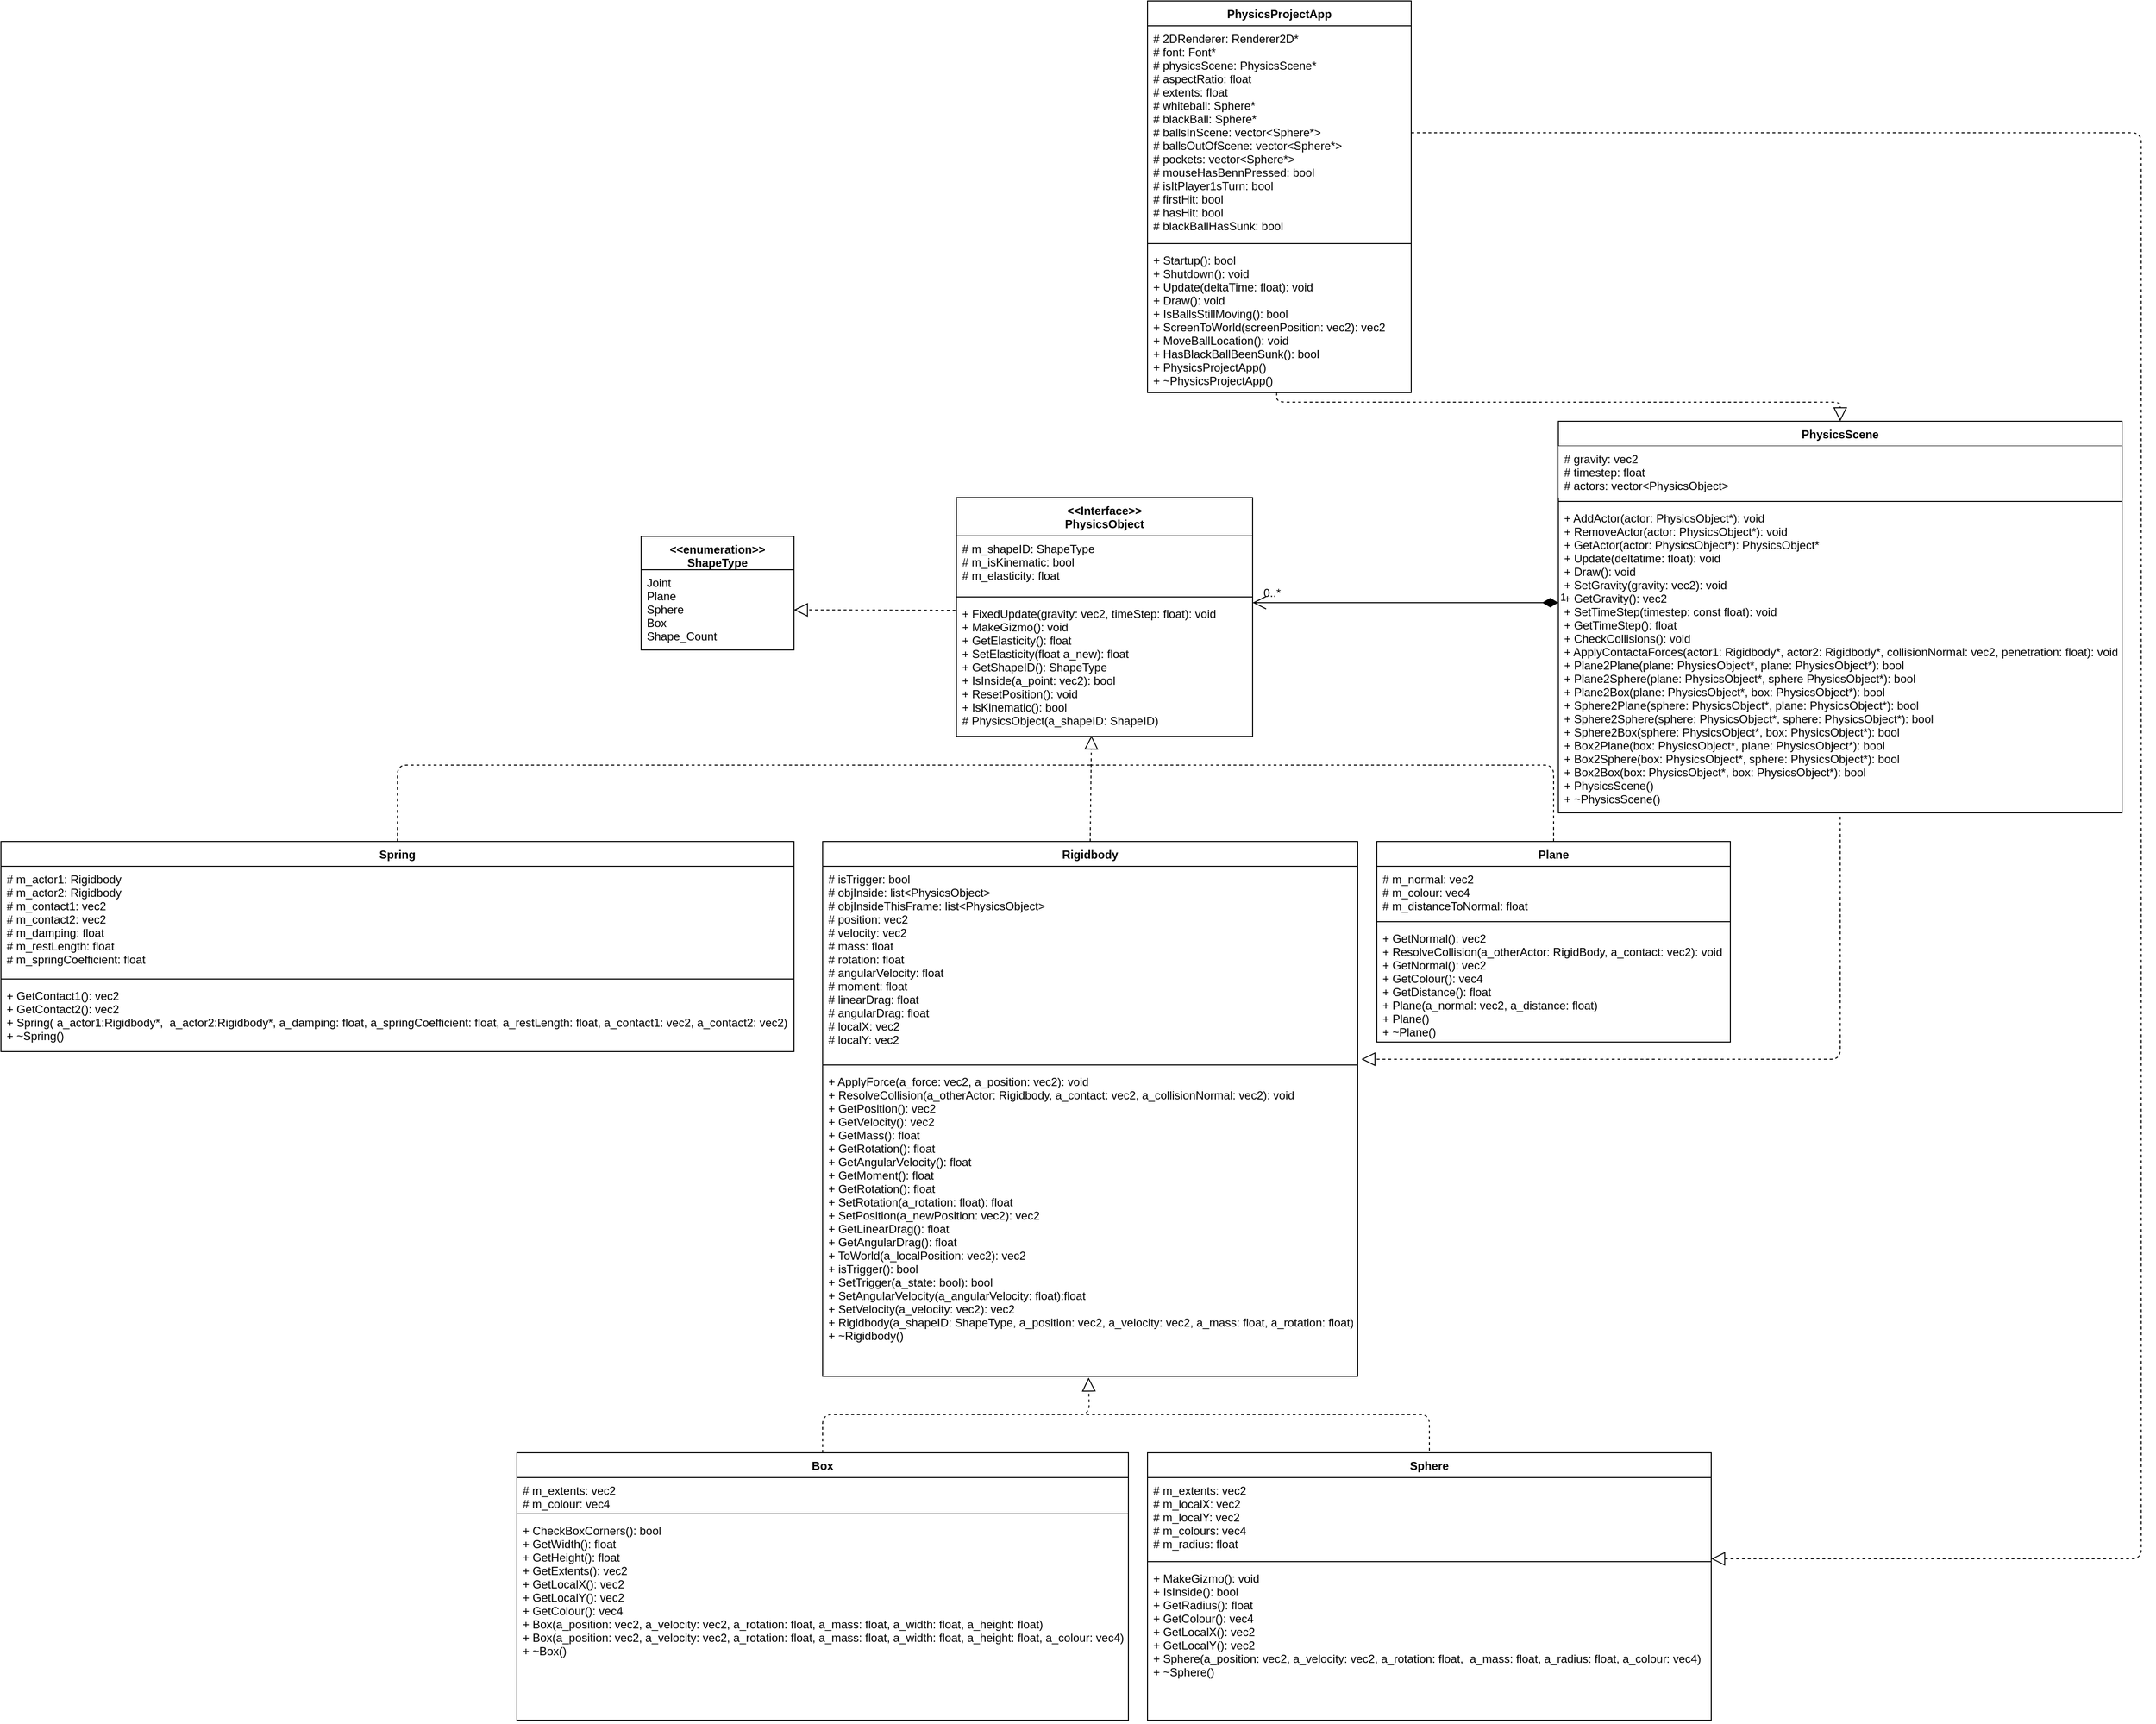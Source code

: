 <mxfile version="14.4.2" type="github">
  <diagram id="2biwBjbahT85dRKi6ixM" name="Page-1">
    <mxGraphModel dx="2012" dy="1831" grid="1" gridSize="10" guides="1" tooltips="1" connect="1" arrows="1" fold="1" page="1" pageScale="1" pageWidth="827" pageHeight="1169" math="0" shadow="0">
      <root>
        <mxCell id="0" />
        <mxCell id="1" parent="0" />
        <mxCell id="vZ9UbWL4CDNbCzjpSIzU-1" value="&lt;&lt;Interface&gt;&gt;&#xa;PhysicsObject" style="swimlane;fontStyle=1;align=center;verticalAlign=top;childLayout=stackLayout;horizontal=1;startSize=40;horizontalStack=0;resizeParent=1;resizeParentMax=0;resizeLast=0;collapsible=1;marginBottom=0;" parent="1" vertex="1">
          <mxGeometry x="360" y="40" width="310" height="250" as="geometry">
            <mxRectangle x="360" y="120" width="120" height="30" as="alternateBounds" />
          </mxGeometry>
        </mxCell>
        <mxCell id="vZ9UbWL4CDNbCzjpSIzU-2" value="# m_shapeID: ShapeType&#xa;# m_isKinematic: bool&#xa;# m_elasticity: float" style="text;strokeColor=none;fillColor=none;align=left;verticalAlign=top;spacingLeft=4;spacingRight=4;overflow=hidden;rotatable=0;points=[[0,0.5],[1,0.5]];portConstraint=eastwest;" parent="vZ9UbWL4CDNbCzjpSIzU-1" vertex="1">
          <mxGeometry y="40" width="310" height="60" as="geometry" />
        </mxCell>
        <mxCell id="vZ9UbWL4CDNbCzjpSIzU-3" value="" style="line;strokeWidth=1;fillColor=none;align=left;verticalAlign=middle;spacingTop=-1;spacingLeft=3;spacingRight=3;rotatable=0;labelPosition=right;points=[];portConstraint=eastwest;" parent="vZ9UbWL4CDNbCzjpSIzU-1" vertex="1">
          <mxGeometry y="100" width="310" height="8" as="geometry" />
        </mxCell>
        <mxCell id="vZ9UbWL4CDNbCzjpSIzU-4" value="+ FixedUpdate(gravity: vec2, timeStep: float): void&#xa;+ MakeGizmo(): void&#xa;+ GetElasticity(): float&#xa;+ SetElasticity(float a_new): float&#xa;+ GetShapeID(): ShapeType&#xa;+ IsInside(a_point: vec2): bool&#xa;+ ResetPosition(): void&#xa;+ IsKinematic(): bool&#xa;# PhysicsObject(a_shapeID: ShapeID)" style="text;strokeColor=none;fillColor=none;align=left;verticalAlign=top;spacingLeft=4;spacingRight=4;overflow=hidden;rotatable=0;points=[[0,0.5],[1,0.5]];portConstraint=eastwest;" parent="vZ9UbWL4CDNbCzjpSIzU-1" vertex="1">
          <mxGeometry y="108" width="310" height="142" as="geometry" />
        </mxCell>
        <mxCell id="jiQypm9qZ_a_5QQD7qSU-1" value="Plane" style="swimlane;fontStyle=1;align=center;verticalAlign=top;childLayout=stackLayout;horizontal=1;startSize=26;horizontalStack=0;resizeParent=1;resizeParentMax=0;resizeLast=0;collapsible=1;marginBottom=0;" parent="1" vertex="1">
          <mxGeometry x="800" y="400" width="370" height="210" as="geometry">
            <mxRectangle x="80" y="690" width="60" height="26" as="alternateBounds" />
          </mxGeometry>
        </mxCell>
        <mxCell id="jiQypm9qZ_a_5QQD7qSU-2" value="# m_normal: vec2&#xa;# m_colour: vec4&#xa;# m_distanceToNormal: float" style="text;strokeColor=none;fillColor=none;align=left;verticalAlign=top;spacingLeft=4;spacingRight=4;overflow=hidden;rotatable=0;points=[[0,0.5],[1,0.5]];portConstraint=eastwest;" parent="jiQypm9qZ_a_5QQD7qSU-1" vertex="1">
          <mxGeometry y="26" width="370" height="54" as="geometry" />
        </mxCell>
        <mxCell id="jiQypm9qZ_a_5QQD7qSU-3" value="" style="line;strokeWidth=1;fillColor=none;align=left;verticalAlign=middle;spacingTop=-1;spacingLeft=3;spacingRight=3;rotatable=0;labelPosition=right;points=[];portConstraint=eastwest;" parent="jiQypm9qZ_a_5QQD7qSU-1" vertex="1">
          <mxGeometry y="80" width="370" height="8" as="geometry" />
        </mxCell>
        <mxCell id="jiQypm9qZ_a_5QQD7qSU-4" value="+ GetNormal(): vec2&#xa;+ ResolveCollision(a_otherActor: RigidBody, a_contact: vec2): void&#xa;+ GetNormal(): vec2&#xa;+ GetColour(): vec4&#xa;+ GetDistance(): float&#xa;+ Plane(a_normal: vec2, a_distance: float)&#xa;+ Plane()&#xa;+ ~Plane()&#xa;&#xa;" style="text;strokeColor=none;fillColor=none;align=left;verticalAlign=top;spacingLeft=4;spacingRight=4;overflow=hidden;rotatable=0;points=[[0,0.5],[1,0.5]];portConstraint=eastwest;" parent="jiQypm9qZ_a_5QQD7qSU-1" vertex="1">
          <mxGeometry y="88" width="370" height="122" as="geometry" />
        </mxCell>
        <mxCell id="jiQypm9qZ_a_5QQD7qSU-6" value="Rigidbody" style="swimlane;fontStyle=1;align=center;verticalAlign=top;childLayout=stackLayout;horizontal=1;startSize=26;horizontalStack=0;resizeParent=1;resizeParentMax=0;resizeLast=0;collapsible=1;marginBottom=0;" parent="1" vertex="1">
          <mxGeometry x="220" y="400" width="560" height="560" as="geometry" />
        </mxCell>
        <mxCell id="jiQypm9qZ_a_5QQD7qSU-7" value="# isTrigger: bool&#xa;# objInside: list&lt;PhysicsObject&gt;&#xa;# objInsideThisFrame: list&lt;PhysicsObject&gt;&#xa;# position: vec2&#xa;# velocity: vec2&#xa;# mass: float&#xa;# rotation: float&#xa;# angularVelocity: float&#xa;# moment: float&#xa;# linearDrag: float&#xa;# angularDrag: float&#xa;# localX: vec2&#xa;# localY: vec2" style="text;strokeColor=none;fillColor=none;align=left;verticalAlign=top;spacingLeft=4;spacingRight=4;overflow=hidden;rotatable=0;points=[[0,0.5],[1,0.5]];portConstraint=eastwest;" parent="jiQypm9qZ_a_5QQD7qSU-6" vertex="1">
          <mxGeometry y="26" width="560" height="204" as="geometry" />
        </mxCell>
        <mxCell id="jiQypm9qZ_a_5QQD7qSU-8" value="" style="line;strokeWidth=1;fillColor=none;align=left;verticalAlign=middle;spacingTop=-1;spacingLeft=3;spacingRight=3;rotatable=0;labelPosition=right;points=[];portConstraint=eastwest;" parent="jiQypm9qZ_a_5QQD7qSU-6" vertex="1">
          <mxGeometry y="230" width="560" height="8" as="geometry" />
        </mxCell>
        <mxCell id="jiQypm9qZ_a_5QQD7qSU-9" value="+ ApplyForce(a_force: vec2, a_position: vec2): void&#xa;+ ResolveCollision(a_otherActor: Rigidbody, a_contact: vec2, a_collisionNormal: vec2): void&#xa;+ GetPosition(): vec2&#xa;+ GetVelocity(): vec2&#xa;+ GetMass(): float&#xa;+ GetRotation(): float&#xa;+ GetAngularVelocity(): float&#xa;+ GetMoment(): float&#xa;+ GetRotation(): float&#xa;+ SetRotation(a_rotation: float): float&#xa;+ SetPosition(a_newPosition: vec2): vec2&#xa;+ GetLinearDrag(): float&#xa;+ GetAngularDrag(): float&#xa;+ ToWorld(a_localPosition: vec2): vec2&#xa;+ isTrigger(): bool&#xa;+ SetTrigger(a_state: bool): bool&#xa;+ SetAngularVelocity(a_angularVelocity: float):float&#xa;+ SetVelocity(a_velocity: vec2): vec2&#xa;+ Rigidbody(a_shapeID: ShapeType, a_position: vec2, a_velocity: vec2, a_mass: float, a_rotation: float)&#xa;+ ~Rigidbody()" style="text;strokeColor=none;fillColor=none;align=left;verticalAlign=top;spacingLeft=4;spacingRight=4;overflow=hidden;rotatable=0;points=[[0,0.5],[1,0.5]];portConstraint=eastwest;" parent="jiQypm9qZ_a_5QQD7qSU-6" vertex="1">
          <mxGeometry y="238" width="560" height="322" as="geometry" />
        </mxCell>
        <mxCell id="jiQypm9qZ_a_5QQD7qSU-12" value="" style="endArrow=block;dashed=1;endFill=0;endSize=12;html=1;exitX=0.5;exitY=0;exitDx=0;exitDy=0;entryX=0.456;entryY=0.994;entryDx=0;entryDy=0;entryPerimeter=0;" parent="1" source="jiQypm9qZ_a_5QQD7qSU-6" target="vZ9UbWL4CDNbCzjpSIzU-4" edge="1">
          <mxGeometry width="160" relative="1" as="geometry">
            <mxPoint x="260" y="370" as="sourcePoint" />
            <mxPoint x="495" y="280" as="targetPoint" />
          </mxGeometry>
        </mxCell>
        <mxCell id="jiQypm9qZ_a_5QQD7qSU-14" value="Box" style="swimlane;fontStyle=1;align=center;verticalAlign=top;childLayout=stackLayout;horizontal=1;startSize=26;horizontalStack=0;resizeParent=1;resizeParentMax=0;resizeLast=0;collapsible=1;marginBottom=0;" parent="1" vertex="1">
          <mxGeometry x="-100" y="1040" width="640" height="280" as="geometry" />
        </mxCell>
        <mxCell id="jiQypm9qZ_a_5QQD7qSU-15" value="# m_extents: vec2&#xa;# m_colour: vec4" style="text;strokeColor=none;fillColor=none;align=left;verticalAlign=top;spacingLeft=4;spacingRight=4;overflow=hidden;rotatable=0;points=[[0,0.5],[1,0.5]];portConstraint=eastwest;" parent="jiQypm9qZ_a_5QQD7qSU-14" vertex="1">
          <mxGeometry y="26" width="640" height="34" as="geometry" />
        </mxCell>
        <mxCell id="jiQypm9qZ_a_5QQD7qSU-16" value="" style="line;strokeWidth=1;fillColor=none;align=left;verticalAlign=middle;spacingTop=-1;spacingLeft=3;spacingRight=3;rotatable=0;labelPosition=right;points=[];portConstraint=eastwest;" parent="jiQypm9qZ_a_5QQD7qSU-14" vertex="1">
          <mxGeometry y="60" width="640" height="8" as="geometry" />
        </mxCell>
        <mxCell id="jiQypm9qZ_a_5QQD7qSU-17" value="+ CheckBoxCorners(): bool&#xa;+ GetWidth(): float&#xa;+ GetHeight(): float&#xa;+ GetExtents(): vec2&#xa;+ GetLocalX(): vec2&#xa;+ GetLocalY(): vec2&#xa;+ GetColour(): vec4&#xa;+ Box(a_position: vec2, a_velocity: vec2, a_rotation: float, a_mass: float, a_width: float, a_height: float)&#xa;+ Box(a_position: vec2, a_velocity: vec2, a_rotation: float, a_mass: float, a_width: float, a_height: float, a_colour: vec4)&#xa;+ ~Box()" style="text;strokeColor=none;fillColor=none;align=left;verticalAlign=top;spacingLeft=4;spacingRight=4;overflow=hidden;rotatable=0;points=[[0,0.5],[1,0.5]];portConstraint=eastwest;" parent="jiQypm9qZ_a_5QQD7qSU-14" vertex="1">
          <mxGeometry y="68" width="640" height="212" as="geometry" />
        </mxCell>
        <mxCell id="jiQypm9qZ_a_5QQD7qSU-18" value="Sphere" style="swimlane;fontStyle=1;align=center;verticalAlign=top;childLayout=stackLayout;horizontal=1;startSize=26;horizontalStack=0;resizeParent=1;resizeParentMax=0;resizeLast=0;collapsible=1;marginBottom=0;" parent="1" vertex="1">
          <mxGeometry x="560" y="1040" width="590" height="280" as="geometry" />
        </mxCell>
        <mxCell id="jiQypm9qZ_a_5QQD7qSU-19" value="# m_extents: vec2&#xa;# m_localX: vec2&#xa;# m_localY: vec2&#xa;# m_colours: vec4&#xa;# m_radius: float" style="text;strokeColor=none;fillColor=none;align=left;verticalAlign=top;spacingLeft=4;spacingRight=4;overflow=hidden;rotatable=0;points=[[0,0.5],[1,0.5]];portConstraint=eastwest;" parent="jiQypm9qZ_a_5QQD7qSU-18" vertex="1">
          <mxGeometry y="26" width="590" height="84" as="geometry" />
        </mxCell>
        <mxCell id="jiQypm9qZ_a_5QQD7qSU-20" value="" style="line;strokeWidth=1;fillColor=none;align=left;verticalAlign=middle;spacingTop=-1;spacingLeft=3;spacingRight=3;rotatable=0;labelPosition=right;points=[];portConstraint=eastwest;" parent="jiQypm9qZ_a_5QQD7qSU-18" vertex="1">
          <mxGeometry y="110" width="590" height="8" as="geometry" />
        </mxCell>
        <mxCell id="jiQypm9qZ_a_5QQD7qSU-21" value="+ MakeGizmo(): void&#xa;+ IsInside(): bool&#xa;+ GetRadius(): float&#xa;+ GetColour(): vec4&#xa;+ GetLocalX(): vec2&#xa;+ GetLocalY(): vec2&#xa;+ Sphere(a_position: vec2, a_velocity: vec2, a_rotation: float,  a_mass: float, a_radius: float, a_colour: vec4)&#xa;+ ~Sphere()" style="text;strokeColor=none;fillColor=none;align=left;verticalAlign=top;spacingLeft=4;spacingRight=4;overflow=hidden;rotatable=0;points=[[0,0.5],[1,0.5]];portConstraint=eastwest;" parent="jiQypm9qZ_a_5QQD7qSU-18" vertex="1">
          <mxGeometry y="118" width="590" height="162" as="geometry" />
        </mxCell>
        <mxCell id="jiQypm9qZ_a_5QQD7qSU-22" value="Spring" style="swimlane;fontStyle=1;align=center;verticalAlign=top;childLayout=stackLayout;horizontal=1;startSize=26;horizontalStack=0;resizeParent=1;resizeParentMax=0;resizeLast=0;collapsible=1;marginBottom=0;" parent="1" vertex="1">
          <mxGeometry x="-640" y="400" width="830" height="220" as="geometry" />
        </mxCell>
        <mxCell id="jiQypm9qZ_a_5QQD7qSU-23" value="# m_actor1: Rigidbody&#xa;# m_actor2: Rigidbody&#xa;# m_contact1: vec2&#xa;# m_contact2: vec2&#xa;# m_damping: float&#xa;# m_restLength: float&#xa;# m_springCoefficient: float" style="text;strokeColor=none;fillColor=none;align=left;verticalAlign=top;spacingLeft=4;spacingRight=4;overflow=hidden;rotatable=0;points=[[0,0.5],[1,0.5]];portConstraint=eastwest;" parent="jiQypm9qZ_a_5QQD7qSU-22" vertex="1">
          <mxGeometry y="26" width="830" height="114" as="geometry" />
        </mxCell>
        <mxCell id="jiQypm9qZ_a_5QQD7qSU-24" value="" style="line;strokeWidth=1;fillColor=none;align=left;verticalAlign=middle;spacingTop=-1;spacingLeft=3;spacingRight=3;rotatable=0;labelPosition=right;points=[];portConstraint=eastwest;" parent="jiQypm9qZ_a_5QQD7qSU-22" vertex="1">
          <mxGeometry y="140" width="830" height="8" as="geometry" />
        </mxCell>
        <mxCell id="jiQypm9qZ_a_5QQD7qSU-25" value="+ GetContact1(): vec2&#xa;+ GetContact2(): vec2&#xa;+	Spring( a_actor1:Rigidbody*,  a_actor2:Rigidbody*, a_damping: float, a_springCoefficient: float, a_restLength: float, a_contact1: vec2, a_contact2: vec2)&#xa;+ ~Spring()" style="text;strokeColor=none;fillColor=none;align=left;verticalAlign=top;spacingLeft=4;spacingRight=4;overflow=hidden;rotatable=0;points=[[0,0.5],[1,0.5]];portConstraint=eastwest;" parent="jiQypm9qZ_a_5QQD7qSU-22" vertex="1">
          <mxGeometry y="148" width="830" height="72" as="geometry" />
        </mxCell>
        <mxCell id="jiQypm9qZ_a_5QQD7qSU-26" value="" style="endArrow=none;dashed=1;html=1;entryX=0.5;entryY=0;entryDx=0;entryDy=0;" parent="1" target="jiQypm9qZ_a_5QQD7qSU-1" edge="1">
          <mxGeometry width="50" height="50" relative="1" as="geometry">
            <mxPoint x="500" y="320" as="sourcePoint" />
            <mxPoint x="690" y="320" as="targetPoint" />
            <Array as="points">
              <mxPoint x="870" y="320" />
              <mxPoint x="985" y="320" />
            </Array>
          </mxGeometry>
        </mxCell>
        <mxCell id="jiQypm9qZ_a_5QQD7qSU-27" value="" style="endArrow=none;dashed=1;html=1;exitX=0.5;exitY=0;exitDx=0;exitDy=0;" parent="1" source="jiQypm9qZ_a_5QQD7qSU-22" edge="1">
          <mxGeometry width="50" height="50" relative="1" as="geometry">
            <mxPoint x="-150" y="340" as="sourcePoint" />
            <mxPoint x="500" y="320" as="targetPoint" />
            <Array as="points">
              <mxPoint x="-225" y="320" />
              <mxPoint x="240" y="320" />
            </Array>
          </mxGeometry>
        </mxCell>
        <mxCell id="jiQypm9qZ_a_5QQD7qSU-29" value="" style="endArrow=block;dashed=1;endFill=0;endSize=12;html=1;exitX=0.5;exitY=0;exitDx=0;exitDy=0;entryX=0.497;entryY=1.004;entryDx=0;entryDy=0;entryPerimeter=0;" parent="1" source="jiQypm9qZ_a_5QQD7qSU-14" target="jiQypm9qZ_a_5QQD7qSU-9" edge="1">
          <mxGeometry width="160" relative="1" as="geometry">
            <mxPoint x="350" y="630" as="sourcePoint" />
            <mxPoint x="497" y="1120" as="targetPoint" />
            <Array as="points">
              <mxPoint x="220" y="1000" />
              <mxPoint x="360" y="1000" />
              <mxPoint x="499" y="1000" />
            </Array>
          </mxGeometry>
        </mxCell>
        <mxCell id="jiQypm9qZ_a_5QQD7qSU-30" value="" style="endArrow=none;dashed=1;html=1;entryX=0.5;entryY=0;entryDx=0;entryDy=0;" parent="1" target="jiQypm9qZ_a_5QQD7qSU-18" edge="1">
          <mxGeometry width="50" height="50" relative="1" as="geometry">
            <mxPoint x="490" y="1000" as="sourcePoint" />
            <mxPoint x="660" y="610" as="targetPoint" />
            <Array as="points">
              <mxPoint x="855" y="1000" />
            </Array>
          </mxGeometry>
        </mxCell>
        <mxCell id="jiQypm9qZ_a_5QQD7qSU-35" value="PhysicsScene" style="swimlane;fontStyle=1;align=center;verticalAlign=top;childLayout=stackLayout;horizontal=1;startSize=26;horizontalStack=0;resizeParent=1;resizeParentMax=0;resizeLast=0;collapsible=1;marginBottom=0;" parent="1" vertex="1">
          <mxGeometry x="990" y="-40" width="590" height="410" as="geometry" />
        </mxCell>
        <mxCell id="jiQypm9qZ_a_5QQD7qSU-36" value="# gravity: vec2&#xa;# timestep: float&#xa;# actors: vector&lt;PhysicsObject&gt;" style="text;strokeColor=none;align=left;verticalAlign=top;spacingLeft=4;spacingRight=4;overflow=hidden;rotatable=0;points=[[0,0.5],[1,0.5]];portConstraint=eastwest;fillColor=#ffffff;" parent="jiQypm9qZ_a_5QQD7qSU-35" vertex="1">
          <mxGeometry y="26" width="590" height="54" as="geometry" />
        </mxCell>
        <mxCell id="jiQypm9qZ_a_5QQD7qSU-37" value="" style="line;strokeWidth=1;fillColor=none;align=left;verticalAlign=middle;spacingTop=-1;spacingLeft=3;spacingRight=3;rotatable=0;labelPosition=right;points=[];portConstraint=eastwest;" parent="jiQypm9qZ_a_5QQD7qSU-35" vertex="1">
          <mxGeometry y="80" width="590" height="8" as="geometry" />
        </mxCell>
        <mxCell id="jiQypm9qZ_a_5QQD7qSU-38" value="+ AddActor(actor: PhysicsObject*): void&#xa;+ RemoveActor(actor: PhysicsObject*): void&#xa;+ GetActor(actor: PhysicsObject*): PhysicsObject*&#xa;+ Update(deltatime: float): void&#xa;+ Draw(): void&#xa;+ SetGravity(gravity: vec2): void&#xa;+ GetGravity(): vec2&#xa;+ SetTimeStep(timestep: const float): void&#xa;+ GetTimeStep(): float&#xa;+ CheckCollisions(): void&#xa;+ ApplyContactaForces(actor1: Rigidbody*, actor2: Rigidbody*, collisionNormal: vec2, penetration: float): void&#xa;+ Plane2Plane(plane: PhysicsObject*, plane: PhysicsObject*): bool&#xa;+ Plane2Sphere(plane: PhysicsObject*, sphere PhysicsObject*): bool&#xa;+ Plane2Box(plane: PhysicsObject*, box: PhysicsObject*): bool&#xa;+ Sphere2Plane(sphere: PhysicsObject*, plane: PhysicsObject*): bool&#xa;+ Sphere2Sphere(sphere: PhysicsObject*, sphere: PhysicsObject*): bool&#xa;+ Sphere2Box(sphere: PhysicsObject*, box: PhysicsObject*): bool&#xa;+ Box2Plane(box: PhysicsObject*, plane: PhysicsObject*): bool&#xa;+ Box2Sphere(box: PhysicsObject*, sphere: PhysicsObject*): bool&#xa;+ Box2Box(box: PhysicsObject*, box: PhysicsObject*): bool&#xa;+ PhysicsScene()&#xa;+ ~PhysicsScene()&#xa;" style="text;strokeColor=none;fillColor=none;align=left;verticalAlign=top;spacingLeft=4;spacingRight=4;overflow=hidden;rotatable=0;points=[[0,0.5],[1,0.5]];portConstraint=eastwest;" parent="jiQypm9qZ_a_5QQD7qSU-35" vertex="1">
          <mxGeometry y="88" width="590" height="322" as="geometry" />
        </mxCell>
        <mxCell id="jiQypm9qZ_a_5QQD7qSU-41" value="" style="endArrow=block;dashed=1;endFill=0;endSize=12;html=1;exitX=0.5;exitY=1.013;exitDx=0;exitDy=0;exitPerimeter=0;entryX=1.007;entryY=0.99;entryDx=0;entryDy=0;entryPerimeter=0;" parent="1" source="jiQypm9qZ_a_5QQD7qSU-38" target="jiQypm9qZ_a_5QQD7qSU-7" edge="1">
          <mxGeometry width="160" relative="1" as="geometry">
            <mxPoint x="950" y="450" as="sourcePoint" />
            <mxPoint x="1110" y="450" as="targetPoint" />
            <Array as="points">
              <mxPoint x="1285" y="628" />
              <mxPoint x="1020" y="628" />
            </Array>
          </mxGeometry>
        </mxCell>
        <mxCell id="jiQypm9qZ_a_5QQD7qSU-49" value="1" style="endArrow=open;html=1;endSize=12;startArrow=diamondThin;startSize=14;startFill=1;edgeStyle=orthogonalEdgeStyle;align=left;verticalAlign=bottom;" parent="1" edge="1" source="jiQypm9qZ_a_5QQD7qSU-38">
          <mxGeometry x="-1" y="3" relative="1" as="geometry">
            <mxPoint x="820" y="150" as="sourcePoint" />
            <mxPoint x="670" y="150" as="targetPoint" />
            <Array as="points">
              <mxPoint x="920" y="150" />
              <mxPoint x="920" y="150" />
            </Array>
          </mxGeometry>
        </mxCell>
        <mxCell id="jiQypm9qZ_a_5QQD7qSU-50" value="0..*" style="text;html=1;align=center;verticalAlign=middle;resizable=0;points=[];autosize=1;" parent="1" vertex="1">
          <mxGeometry x="675" y="130" width="30" height="20" as="geometry" />
        </mxCell>
        <mxCell id="JaaOdM7VLBoOAJ5RZiwS-1" value="PhysicsProjectApp" style="swimlane;fontStyle=1;align=center;verticalAlign=top;childLayout=stackLayout;horizontal=1;startSize=26;horizontalStack=0;resizeParent=1;resizeParentMax=0;resizeLast=0;collapsible=1;marginBottom=0;" parent="1" vertex="1">
          <mxGeometry x="560" y="-480" width="276" height="410" as="geometry" />
        </mxCell>
        <mxCell id="JaaOdM7VLBoOAJ5RZiwS-2" value="# 2DRenderer: Renderer2D*&#xa;# font: Font*&#xa;# physicsScene: PhysicsScene*&#xa;# aspectRatio: float&#xa;# extents: float&#xa;# whiteball: Sphere*&#xa;# blackBall: Sphere*&#xa;# ballsInScene: vector&lt;Sphere*&gt;&#xa;# ballsOutOfScene: vector&lt;Sphere*&gt;&#xa;# pockets: vector&lt;Sphere*&gt;&#xa;# mouseHasBennPressed: bool&#xa;# isItPlayer1sTurn: bool&#xa;# firstHit: bool&#xa;# hasHit: bool&#xa;# blackBallHasSunk: bool" style="text;strokeColor=none;fillColor=none;align=left;verticalAlign=top;spacingLeft=4;spacingRight=4;overflow=hidden;rotatable=0;points=[[0,0.5],[1,0.5]];portConstraint=eastwest;" parent="JaaOdM7VLBoOAJ5RZiwS-1" vertex="1">
          <mxGeometry y="26" width="276" height="224" as="geometry" />
        </mxCell>
        <mxCell id="JaaOdM7VLBoOAJ5RZiwS-3" value="" style="line;strokeWidth=1;fillColor=none;align=left;verticalAlign=middle;spacingTop=-1;spacingLeft=3;spacingRight=3;rotatable=0;labelPosition=right;points=[];portConstraint=eastwest;" parent="JaaOdM7VLBoOAJ5RZiwS-1" vertex="1">
          <mxGeometry y="250" width="276" height="8" as="geometry" />
        </mxCell>
        <mxCell id="JaaOdM7VLBoOAJ5RZiwS-4" value="+ Startup(): bool&#xa;+ Shutdown(): void&#xa;+ Update(deltaTime: float): void&#xa;+ Draw(): void&#xa;+ IsBallsStillMoving(): bool&#xa;+ ScreenToWorld(screenPosition: vec2): vec2&#xa;+ MoveBallLocation(): void&#xa;+ HasBlackBallBeenSunk(): bool&#xa;+ PhysicsProjectApp()&#xa;+ ~PhysicsProjectApp()" style="text;strokeColor=none;fillColor=none;align=left;verticalAlign=top;spacingLeft=4;spacingRight=4;overflow=hidden;rotatable=0;points=[[0,0.5],[1,0.5]];portConstraint=eastwest;" parent="JaaOdM7VLBoOAJ5RZiwS-1" vertex="1">
          <mxGeometry y="258" width="276" height="152" as="geometry" />
        </mxCell>
        <mxCell id="JaaOdM7VLBoOAJ5RZiwS-5" value="" style="endArrow=block;dashed=1;endFill=0;endSize=12;html=1;exitX=0.49;exitY=1;exitDx=0;exitDy=0;exitPerimeter=0;entryX=0.5;entryY=0;entryDx=0;entryDy=0;" parent="1" source="JaaOdM7VLBoOAJ5RZiwS-4" target="jiQypm9qZ_a_5QQD7qSU-35" edge="1">
          <mxGeometry width="160" relative="1" as="geometry">
            <mxPoint x="730" y="-10" as="sourcePoint" />
            <mxPoint x="890" y="-10" as="targetPoint" />
            <Array as="points">
              <mxPoint x="695" y="-60" />
              <mxPoint x="1285" y="-60" />
            </Array>
          </mxGeometry>
        </mxCell>
        <mxCell id="JaaOdM7VLBoOAJ5RZiwS-6" value="" style="endArrow=block;dashed=1;endFill=0;endSize=12;html=1;entryX=1;entryY=1.012;entryDx=0;entryDy=0;entryPerimeter=0;exitX=1;exitY=0.5;exitDx=0;exitDy=0;" parent="1" source="JaaOdM7VLBoOAJ5RZiwS-2" target="jiQypm9qZ_a_5QQD7qSU-19" edge="1">
          <mxGeometry width="160" relative="1" as="geometry">
            <mxPoint x="910" y="1040" as="sourcePoint" />
            <mxPoint x="1070" y="1040" as="targetPoint" />
            <Array as="points">
              <mxPoint x="1270" y="-342" />
              <mxPoint x="1600" y="-342" />
              <mxPoint x="1600" y="1151" />
            </Array>
          </mxGeometry>
        </mxCell>
        <mxCell id="90Oz9_I8ZvIty86JceLN-10" value="&lt;&lt;enumeration&gt;&gt;&#xa;ShapeType" style="swimlane;fontStyle=1;align=center;verticalAlign=top;childLayout=stackLayout;horizontal=1;startSize=35;horizontalStack=0;resizeParent=1;resizeParentMax=0;resizeLast=0;collapsible=1;marginBottom=0;" vertex="1" parent="1">
          <mxGeometry x="30" y="80.5" width="160" height="119" as="geometry" />
        </mxCell>
        <mxCell id="90Oz9_I8ZvIty86JceLN-11" value="Joint&#xa;Plane&#xa;Sphere&#xa;Box&#xa;Shape_Count" style="text;strokeColor=none;fillColor=none;align=left;verticalAlign=top;spacingLeft=4;spacingRight=4;overflow=hidden;rotatable=0;points=[[0,0.5],[1,0.5]];portConstraint=eastwest;" vertex="1" parent="90Oz9_I8ZvIty86JceLN-10">
          <mxGeometry y="35" width="160" height="84" as="geometry" />
        </mxCell>
        <mxCell id="90Oz9_I8ZvIty86JceLN-16" value="" style="endArrow=block;dashed=1;endFill=0;endSize=12;html=1;entryX=1;entryY=0.5;entryDx=0;entryDy=0;" edge="1" parent="1" target="90Oz9_I8ZvIty86JceLN-11">
          <mxGeometry width="160" relative="1" as="geometry">
            <mxPoint x="359" y="158" as="sourcePoint" />
            <mxPoint x="380" y="210" as="targetPoint" />
          </mxGeometry>
        </mxCell>
      </root>
    </mxGraphModel>
  </diagram>
</mxfile>

